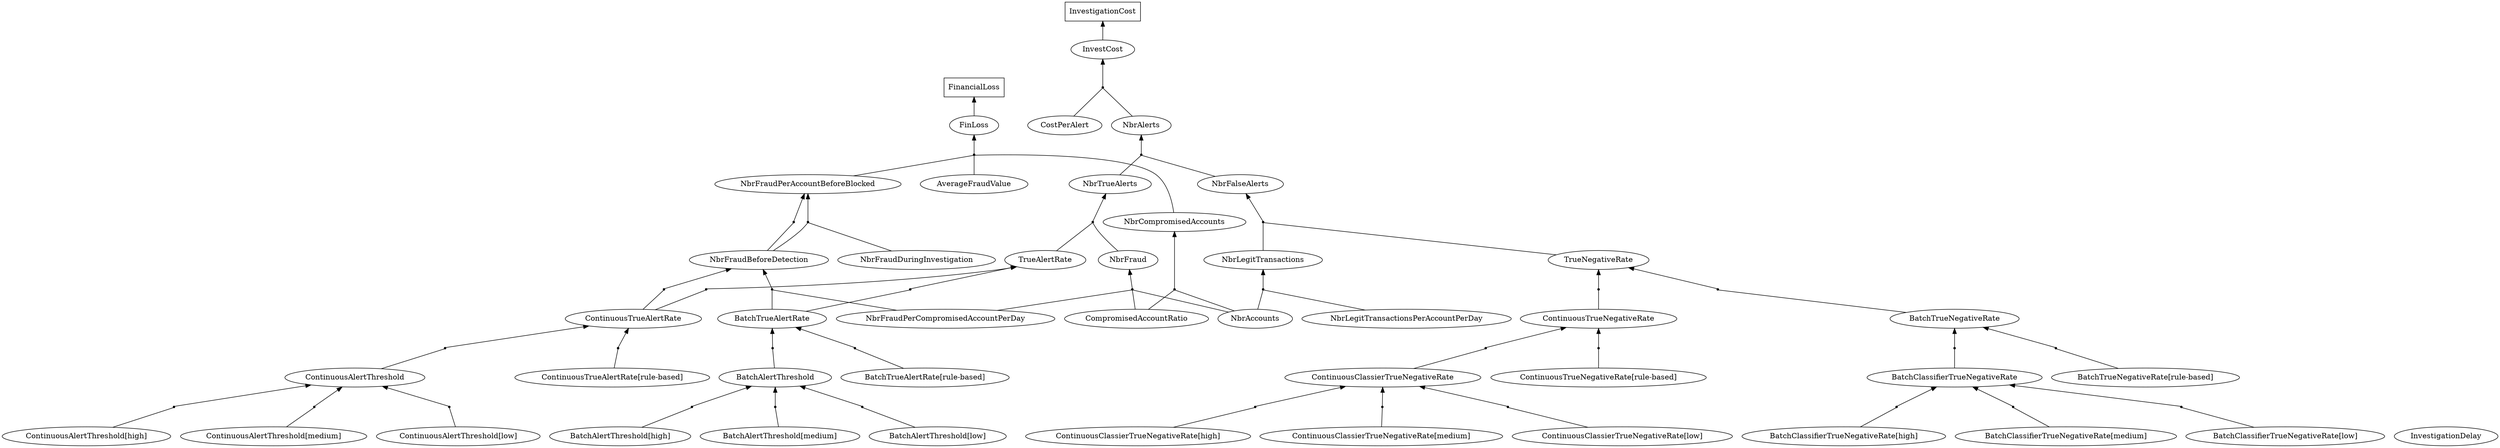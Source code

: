 digraph G { 
rankdir = BT 
"AverageFraudValue" [shape = oval] 
"NbrAccounts" [shape = oval] 
"CompromisedAccountRatio" [shape = oval] 
"NbrCompromisedAccounts" [shape = oval] 
AndRef0[shape = point] 
AndRef0->"NbrCompromisedAccounts"
"NbrAccounts"->AndRef0 [dir = none] 
"CompromisedAccountRatio"->AndRef0 [dir = none] 
AndRef1[shape = point] 
AndRef1->"ContinuousAlertThreshold"
"ContinuousAlertThreshold[high]"->AndRef1 [dir = none] 
AndRef2[shape = point] 
AndRef2->"ContinuousAlertThreshold"
"ContinuousAlertThreshold[medium]"->AndRef2 [dir = none] 
AndRef3[shape = point] 
AndRef3->"ContinuousAlertThreshold"
"ContinuousAlertThreshold[low]"->AndRef3 [dir = none] 
"ContinuousAlertThreshold" [shape = oval] 
AndRef4[shape = point] 
AndRef4->"ContinuousTrueAlertRate"
"ContinuousAlertThreshold"->AndRef4 [dir = none] 
AndRef5[shape = point] 
AndRef5->"ContinuousTrueAlertRate"
"ContinuousTrueAlertRate[rule-based]"->AndRef5 [dir = none] 
"ContinuousTrueAlertRate" [shape = oval] 
AndRef6[shape = point] 
AndRef6->"NbrFraudBeforeDetection"
"ContinuousTrueAlertRate"->AndRef6 [dir = none] 
"NbrFraudPerCompromisedAccountPerDay" [shape = oval] 
AndRef7[shape = point] 
AndRef7->"BatchAlertThreshold"
"BatchAlertThreshold[high]"->AndRef7 [dir = none] 
AndRef8[shape = point] 
AndRef8->"BatchAlertThreshold"
"BatchAlertThreshold[medium]"->AndRef8 [dir = none] 
AndRef9[shape = point] 
AndRef9->"BatchAlertThreshold"
"BatchAlertThreshold[low]"->AndRef9 [dir = none] 
"BatchAlertThreshold" [shape = oval] 
AndRef10[shape = point] 
AndRef10->"BatchTrueAlertRate"
"BatchAlertThreshold"->AndRef10 [dir = none] 
AndRef11[shape = point] 
AndRef11->"BatchTrueAlertRate"
"BatchTrueAlertRate[rule-based]"->AndRef11 [dir = none] 
"BatchTrueAlertRate" [shape = oval] 
AndRef12[shape = point] 
AndRef12->"NbrFraudBeforeDetection"
"NbrFraudPerCompromisedAccountPerDay"->AndRef12 [dir = none] 
"BatchTrueAlertRate"->AndRef12 [dir = none] 
"NbrFraudBeforeDetection" [shape = oval] 
AndRef13[shape = point] 
AndRef13->"NbrFraudPerAccountBeforeBlocked"
"NbrFraudBeforeDetection"->AndRef13 [dir = none] 
"NbrFraudBeforeDetection" [shape = oval] 
"NbrFraudPerCompromisedAccountPerDay" [shape = oval] 
"InvestigationDelay" [shape = oval] 
"NbrFraudDuringInvestigation" [shape = oval] 
AndRef14[shape = point] 
AndRef14->"NbrFraudPerAccountBeforeBlocked"
"NbrFraudBeforeDetection"->AndRef14 [dir = none] 
"NbrFraudDuringInvestigation"->AndRef14 [dir = none] 
"NbrFraudPerAccountBeforeBlocked" [shape = oval] 
"FinLoss" [shape = oval] 
AndRef15[shape = point] 
AndRef15->"FinLoss"
"AverageFraudValue"->AndRef15 [dir = none] 
"NbrCompromisedAccounts"->AndRef15 [dir = none] 
"NbrFraudPerAccountBeforeBlocked"->AndRef15 [dir = none] 
FinancialLoss [shape = box] 
FinLoss->"FinancialLoss"
"NbrFraud" [shape = oval] 
AndRef16[shape = point] 
AndRef16->"NbrFraud"
"NbrAccounts"->AndRef16 [dir = none] 
"CompromisedAccountRatio"->AndRef16 [dir = none] 
"NbrFraudPerCompromisedAccountPerDay"->AndRef16 [dir = none] 
"ContinuousTrueAlertRate" [shape = oval] 
AndRef17[shape = point] 
AndRef17->"TrueAlertRate"
"ContinuousTrueAlertRate"->AndRef17 [dir = none] 
"BatchTrueAlertRate" [shape = oval] 
AndRef18[shape = point] 
AndRef18->"TrueAlertRate"
"BatchTrueAlertRate"->AndRef18 [dir = none] 
"TrueAlertRate" [shape = oval] 
"NbrTrueAlerts" [shape = oval] 
AndRef19[shape = point] 
AndRef19->"NbrTrueAlerts"
"NbrFraud"->AndRef19 [dir = none] 
"TrueAlertRate"->AndRef19 [dir = none] 
"NbrLegitTransactionsPerAccountPerDay" [shape = oval] 
"NbrLegitTransactions" [shape = oval] 
AndRef20[shape = point] 
AndRef20->"NbrLegitTransactions"
"NbrAccounts"->AndRef20 [dir = none] 
"NbrLegitTransactionsPerAccountPerDay"->AndRef20 [dir = none] 
AndRef21[shape = point] 
AndRef21->"ContinuousClassierTrueNegativeRate"
"ContinuousClassierTrueNegativeRate[high]"->AndRef21 [dir = none] 
AndRef22[shape = point] 
AndRef22->"ContinuousClassierTrueNegativeRate"
"ContinuousClassierTrueNegativeRate[medium]"->AndRef22 [dir = none] 
AndRef23[shape = point] 
AndRef23->"ContinuousClassierTrueNegativeRate"
"ContinuousClassierTrueNegativeRate[low]"->AndRef23 [dir = none] 
"ContinuousClassierTrueNegativeRate" [shape = oval] 
AndRef24[shape = point] 
AndRef24->"ContinuousTrueNegativeRate"
"ContinuousClassierTrueNegativeRate"->AndRef24 [dir = none] 
AndRef25[shape = point] 
AndRef25->"ContinuousTrueNegativeRate"
"ContinuousTrueNegativeRate[rule-based]"->AndRef25 [dir = none] 
"ContinuousTrueNegativeRate" [shape = oval] 
AndRef26[shape = point] 
AndRef26->"TrueNegativeRate"
"ContinuousTrueNegativeRate"->AndRef26 [dir = none] 
AndRef27[shape = point] 
AndRef27->"BatchClassifierTrueNegativeRate"
"BatchClassifierTrueNegativeRate[high]"->AndRef27 [dir = none] 
AndRef28[shape = point] 
AndRef28->"BatchClassifierTrueNegativeRate"
"BatchClassifierTrueNegativeRate[medium]"->AndRef28 [dir = none] 
AndRef29[shape = point] 
AndRef29->"BatchClassifierTrueNegativeRate"
"BatchClassifierTrueNegativeRate[low]"->AndRef29 [dir = none] 
"BatchClassifierTrueNegativeRate" [shape = oval] 
AndRef30[shape = point] 
AndRef30->"BatchTrueNegativeRate"
"BatchClassifierTrueNegativeRate"->AndRef30 [dir = none] 
AndRef31[shape = point] 
AndRef31->"BatchTrueNegativeRate"
"BatchTrueNegativeRate[rule-based]"->AndRef31 [dir = none] 
"BatchTrueNegativeRate" [shape = oval] 
AndRef32[shape = point] 
AndRef32->"TrueNegativeRate"
"BatchTrueNegativeRate"->AndRef32 [dir = none] 
"TrueNegativeRate" [shape = oval] 
"NbrFalseAlerts" [shape = oval] 
AndRef33[shape = point] 
AndRef33->"NbrFalseAlerts"
"NbrLegitTransactions"->AndRef33 [dir = none] 
"TrueNegativeRate"->AndRef33 [dir = none] 
"NbrAlerts" [shape = oval] 
AndRef34[shape = point] 
AndRef34->"NbrAlerts"
"NbrTrueAlerts"->AndRef34 [dir = none] 
"NbrFalseAlerts"->AndRef34 [dir = none] 
"CostPerAlert" [shape = oval] 
"InvestCost" [shape = oval] 
AndRef35[shape = point] 
AndRef35->"InvestCost"
"NbrAlerts"->AndRef35 [dir = none] 
"CostPerAlert"->AndRef35 [dir = none] 
InvestigationCost [shape = box] 
InvestCost->"InvestigationCost"
}
